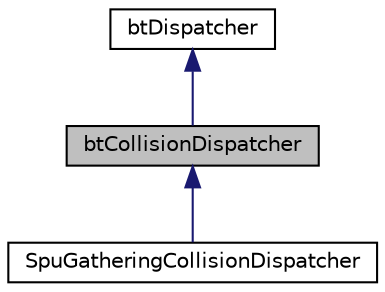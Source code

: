 digraph "btCollisionDispatcher"
{
  edge [fontname="Helvetica",fontsize="10",labelfontname="Helvetica",labelfontsize="10"];
  node [fontname="Helvetica",fontsize="10",shape=record];
  Node1 [label="btCollisionDispatcher",height=0.2,width=0.4,color="black", fillcolor="grey75", style="filled", fontcolor="black"];
  Node2 -> Node1 [dir="back",color="midnightblue",fontsize="10",style="solid",fontname="Helvetica"];
  Node2 [label="btDispatcher",height=0.2,width=0.4,color="black", fillcolor="white", style="filled",URL="$classbt_dispatcher.html"];
  Node1 -> Node3 [dir="back",color="midnightblue",fontsize="10",style="solid",fontname="Helvetica"];
  Node3 [label="SpuGatheringCollisionDispatcher",height=0.2,width=0.4,color="black", fillcolor="white", style="filled",URL="$class_spu_gathering_collision_dispatcher.html"];
}
